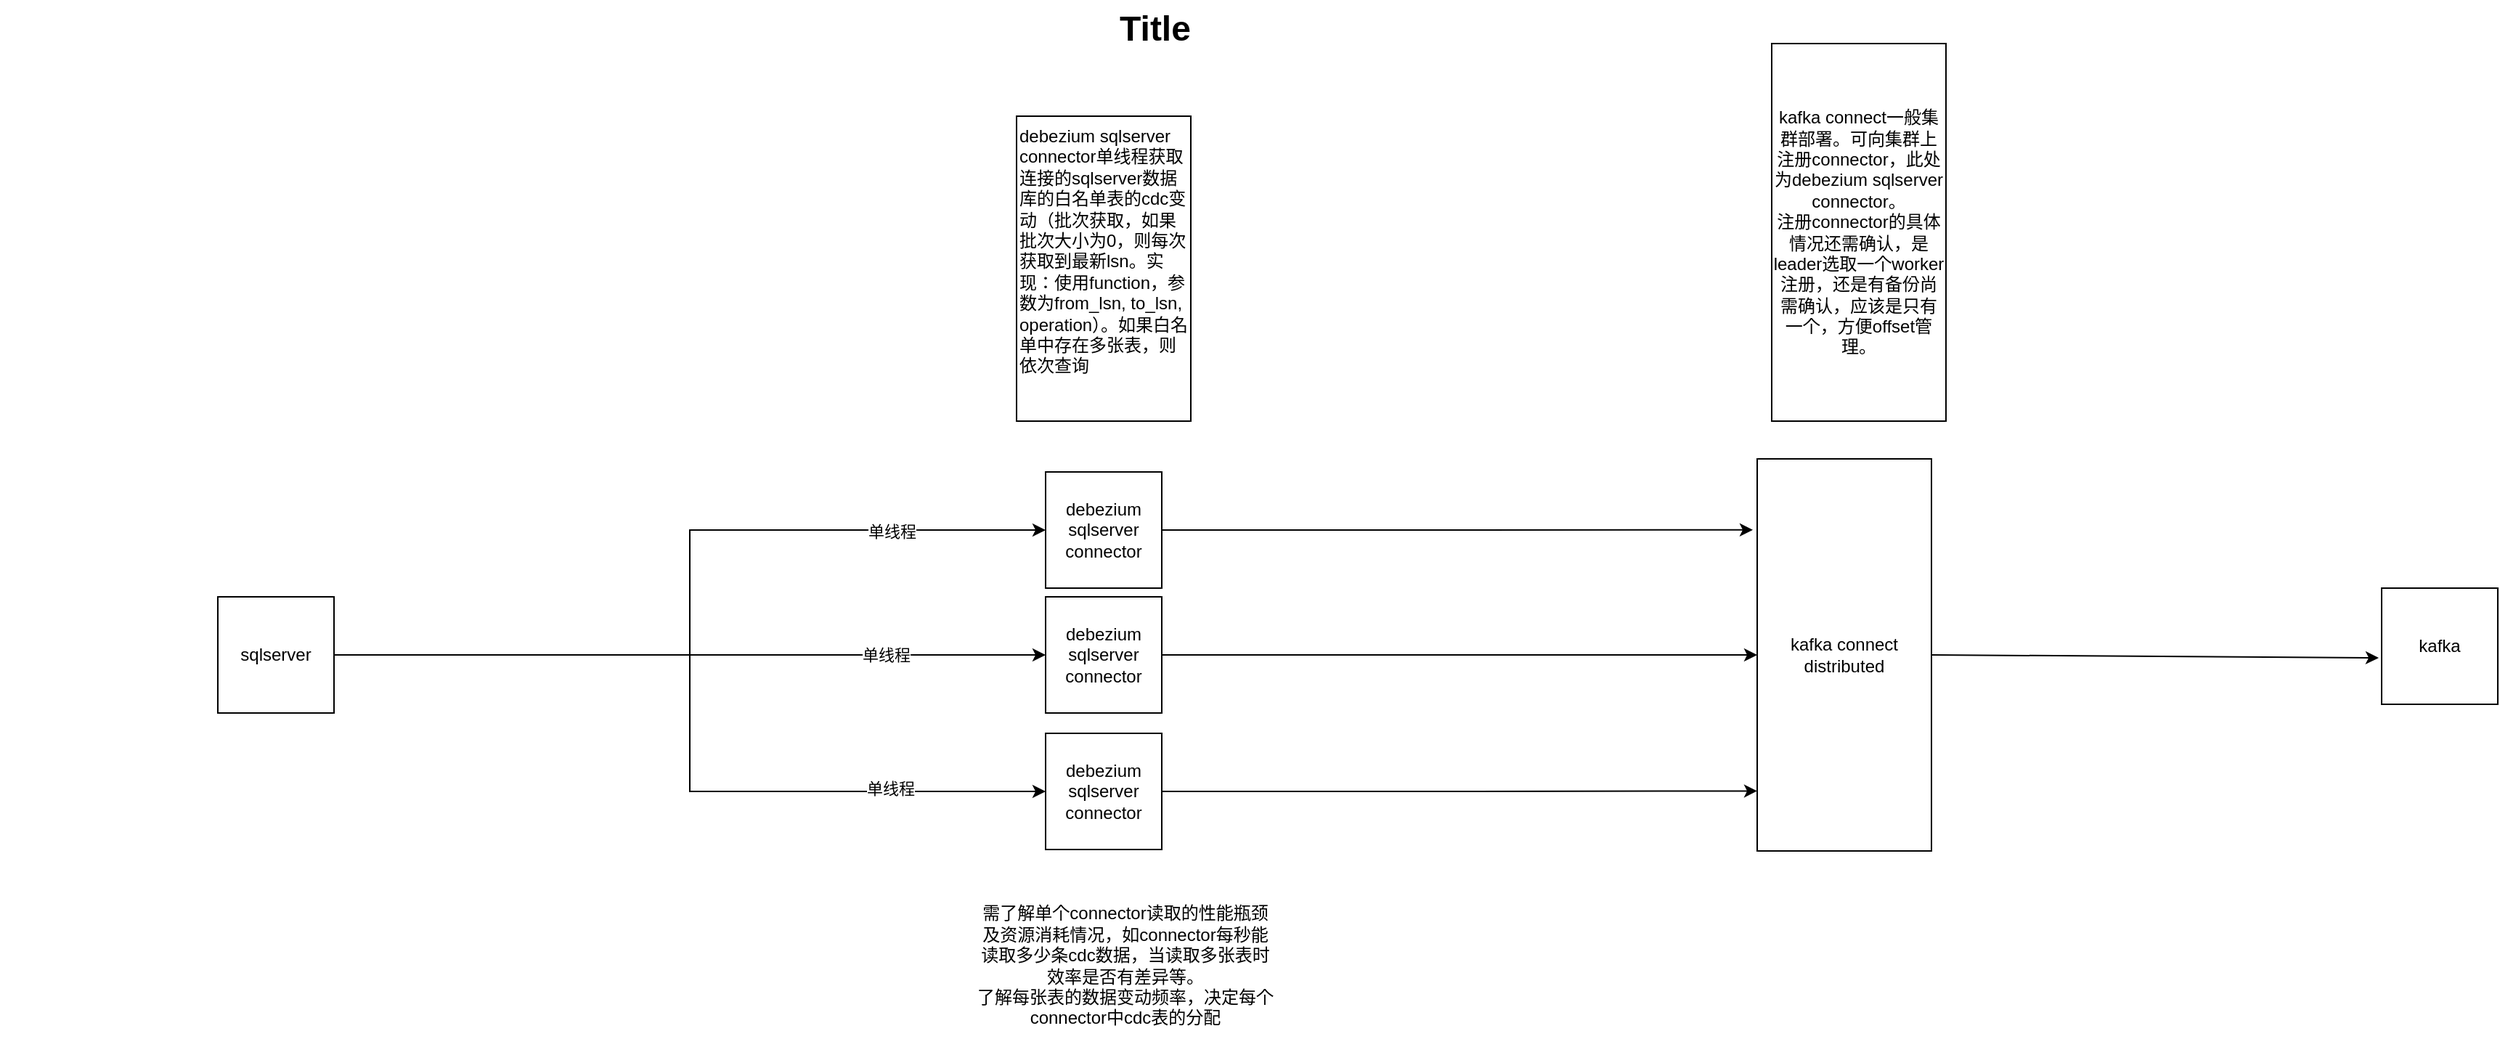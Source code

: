 <mxfile version="17.4.0" type="github">
  <diagram name="Page-1" id="74b105a0-9070-1c63-61bc-23e55f88626e">
    <mxGraphModel dx="2062" dy="1146" grid="1" gridSize="10" guides="1" tooltips="1" connect="1" arrows="1" fold="1" page="1" pageScale="1.5" pageWidth="1169" pageHeight="826" background="none" math="0" shadow="0">
      <root>
        <mxCell id="0" style=";html=1;" />
        <mxCell id="1" style=";html=1;" parent="0" />
        <mxCell id="Ck6pVBikPRRo8cWauUGt-6" value="debezium sqlserver connector单线程获取连接的sqlserver数据库的白名单表的cdc变动（批次获取，如果批次大小为0，则每次获取到最新lsn。实现：使用function，参数为from_lsn, to_lsn, operation）。如果白名单中存在多张表，则依次查询" style="rounded=0;whiteSpace=wrap;html=1;gradientColor=none;align=left;verticalAlign=top;" vertex="1" parent="1">
          <mxGeometry x="780" y="120" width="120" height="210" as="geometry" />
        </mxCell>
        <mxCell id="10b056a9c633e61c-30" value="Title" style="text;strokeColor=none;fillColor=none;html=1;fontSize=24;fontStyle=1;verticalAlign=middle;align=center;" parent="1" vertex="1">
          <mxGeometry x="80" y="40" width="1590" height="40" as="geometry" />
        </mxCell>
        <mxCell id="Ck6pVBikPRRo8cWauUGt-11" style="edgeStyle=orthogonalEdgeStyle;rounded=0;orthogonalLoop=1;jettySize=auto;html=1;exitX=1;exitY=0.5;exitDx=0;exitDy=0;entryX=0;entryY=0.5;entryDx=0;entryDy=0;" edge="1" parent="1" source="Ck6pVBikPRRo8cWauUGt-1" target="Ck6pVBikPRRo8cWauUGt-2">
          <mxGeometry relative="1" as="geometry" />
        </mxCell>
        <mxCell id="Ck6pVBikPRRo8cWauUGt-27" value="单线程" style="edgeLabel;html=1;align=center;verticalAlign=middle;resizable=0;points=[];" vertex="1" connectable="0" parent="Ck6pVBikPRRo8cWauUGt-11">
          <mxGeometry x="0.632" y="-1" relative="1" as="geometry">
            <mxPoint as="offset" />
          </mxGeometry>
        </mxCell>
        <mxCell id="Ck6pVBikPRRo8cWauUGt-13" style="edgeStyle=orthogonalEdgeStyle;rounded=0;orthogonalLoop=1;jettySize=auto;html=1;exitX=1;exitY=0.5;exitDx=0;exitDy=0;entryX=0;entryY=0.5;entryDx=0;entryDy=0;" edge="1" parent="1" source="Ck6pVBikPRRo8cWauUGt-1" target="Ck6pVBikPRRo8cWauUGt-3">
          <mxGeometry relative="1" as="geometry" />
        </mxCell>
        <mxCell id="Ck6pVBikPRRo8cWauUGt-20" value="单线程" style="edgeLabel;html=1;align=center;verticalAlign=middle;resizable=0;points=[];" vertex="1" connectable="0" parent="Ck6pVBikPRRo8cWauUGt-13">
          <mxGeometry x="0.309" y="1" relative="1" as="geometry">
            <mxPoint x="59" y="1" as="offset" />
          </mxGeometry>
        </mxCell>
        <mxCell id="Ck6pVBikPRRo8cWauUGt-15" style="edgeStyle=orthogonalEdgeStyle;rounded=0;orthogonalLoop=1;jettySize=auto;html=1;exitX=1;exitY=0.5;exitDx=0;exitDy=0;entryX=0;entryY=0.5;entryDx=0;entryDy=0;" edge="1" parent="1" source="Ck6pVBikPRRo8cWauUGt-1" target="Ck6pVBikPRRo8cWauUGt-4">
          <mxGeometry relative="1" as="geometry" />
        </mxCell>
        <mxCell id="Ck6pVBikPRRo8cWauUGt-25" value="单线程" style="edgeLabel;html=1;align=center;verticalAlign=middle;resizable=0;points=[];" vertex="1" connectable="0" parent="Ck6pVBikPRRo8cWauUGt-15">
          <mxGeometry x="0.634" y="2" relative="1" as="geometry">
            <mxPoint as="offset" />
          </mxGeometry>
        </mxCell>
        <mxCell id="Ck6pVBikPRRo8cWauUGt-1" value="sqlserver" style="whiteSpace=wrap;html=1;aspect=fixed;" vertex="1" parent="1">
          <mxGeometry x="230" y="451" width="80" height="80" as="geometry" />
        </mxCell>
        <mxCell id="Ck6pVBikPRRo8cWauUGt-21" style="edgeStyle=orthogonalEdgeStyle;rounded=0;orthogonalLoop=1;jettySize=auto;html=1;exitX=1;exitY=0.5;exitDx=0;exitDy=0;entryX=-0.025;entryY=0.181;entryDx=0;entryDy=0;entryPerimeter=0;" edge="1" parent="1" source="Ck6pVBikPRRo8cWauUGt-2" target="Ck6pVBikPRRo8cWauUGt-8">
          <mxGeometry relative="1" as="geometry" />
        </mxCell>
        <mxCell id="Ck6pVBikPRRo8cWauUGt-2" value="debezium sqlserver connector" style="whiteSpace=wrap;html=1;aspect=fixed;" vertex="1" parent="1">
          <mxGeometry x="800" y="365" width="80" height="80" as="geometry" />
        </mxCell>
        <mxCell id="Ck6pVBikPRRo8cWauUGt-22" style="edgeStyle=orthogonalEdgeStyle;rounded=0;orthogonalLoop=1;jettySize=auto;html=1;exitX=1;exitY=0.5;exitDx=0;exitDy=0;entryX=0;entryY=0.5;entryDx=0;entryDy=0;" edge="1" parent="1" source="Ck6pVBikPRRo8cWauUGt-3" target="Ck6pVBikPRRo8cWauUGt-8">
          <mxGeometry relative="1" as="geometry" />
        </mxCell>
        <mxCell id="Ck6pVBikPRRo8cWauUGt-3" value="debezium sqlserver connector" style="whiteSpace=wrap;html=1;aspect=fixed;" vertex="1" parent="1">
          <mxGeometry x="800" y="451" width="80" height="80" as="geometry" />
        </mxCell>
        <mxCell id="Ck6pVBikPRRo8cWauUGt-23" style="edgeStyle=orthogonalEdgeStyle;rounded=0;orthogonalLoop=1;jettySize=auto;html=1;exitX=1;exitY=0.5;exitDx=0;exitDy=0;entryX=0;entryY=0.847;entryDx=0;entryDy=0;entryPerimeter=0;" edge="1" parent="1" source="Ck6pVBikPRRo8cWauUGt-4" target="Ck6pVBikPRRo8cWauUGt-8">
          <mxGeometry relative="1" as="geometry" />
        </mxCell>
        <mxCell id="Ck6pVBikPRRo8cWauUGt-4" value="debezium sqlserver connector" style="whiteSpace=wrap;html=1;aspect=fixed;" vertex="1" parent="1">
          <mxGeometry x="800" y="545" width="80" height="80" as="geometry" />
        </mxCell>
        <mxCell id="Ck6pVBikPRRo8cWauUGt-8" value="kafka connect&lt;br&gt;distributed" style="rounded=0;whiteSpace=wrap;html=1;gradientColor=none;" vertex="1" parent="1">
          <mxGeometry x="1290" y="356" width="120" height="270" as="geometry" />
        </mxCell>
        <mxCell id="Ck6pVBikPRRo8cWauUGt-9" value="kafka" style="whiteSpace=wrap;html=1;aspect=fixed;gradientColor=none;" vertex="1" parent="1">
          <mxGeometry x="1720" y="445" width="80" height="80" as="geometry" />
        </mxCell>
        <mxCell id="Ck6pVBikPRRo8cWauUGt-14" value="" style="endArrow=classic;html=1;rounded=0;exitX=1;exitY=0.5;exitDx=0;exitDy=0;entryX=-0.025;entryY=0.6;entryDx=0;entryDy=0;entryPerimeter=0;" edge="1" parent="1" source="Ck6pVBikPRRo8cWauUGt-8" target="Ck6pVBikPRRo8cWauUGt-9">
          <mxGeometry width="50" height="50" relative="1" as="geometry">
            <mxPoint x="770" y="520" as="sourcePoint" />
            <mxPoint x="820" y="470" as="targetPoint" />
          </mxGeometry>
        </mxCell>
        <mxCell id="Ck6pVBikPRRo8cWauUGt-24" value="kafka connect一般集群部署。可向集群上注册connector，此处为debezium sqlserver connector。&lt;br&gt;注册connector的具体情况还需确认，是leader选取一个worker注册，还是有备份尚需确认，应该是只有一个，方便offset管理。" style="rounded=0;whiteSpace=wrap;html=1;gradientColor=none;" vertex="1" parent="1">
          <mxGeometry x="1300" y="70" width="120" height="260" as="geometry" />
        </mxCell>
        <mxCell id="Ck6pVBikPRRo8cWauUGt-28" value="需了解单个connector读取的性能瓶颈及资源消耗情况，如connector每秒能读取多少条cdc数据，当读取多张表时效率是否有差异等。&lt;br&gt;了解每张表的数据变动频率，决定每个connector中cdc表的分配" style="text;html=1;strokeColor=none;fillColor=none;align=center;verticalAlign=middle;whiteSpace=wrap;rounded=0;" vertex="1" parent="1">
          <mxGeometry x="750" y="650" width="210" height="110" as="geometry" />
        </mxCell>
      </root>
    </mxGraphModel>
  </diagram>
</mxfile>

